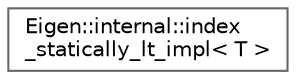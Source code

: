 digraph "类继承关系图"
{
 // LATEX_PDF_SIZE
  bgcolor="transparent";
  edge [fontname=Helvetica,fontsize=10,labelfontname=Helvetica,labelfontsize=10];
  node [fontname=Helvetica,fontsize=10,shape=box,height=0.2,width=0.4];
  rankdir="LR";
  Node0 [id="Node000000",label="Eigen::internal::index\l_statically_lt_impl\< T \>",height=0.2,width=0.4,color="grey40", fillcolor="white", style="filled",URL="$struct_eigen_1_1internal_1_1index__statically__lt__impl.html",tooltip=" "];
}
